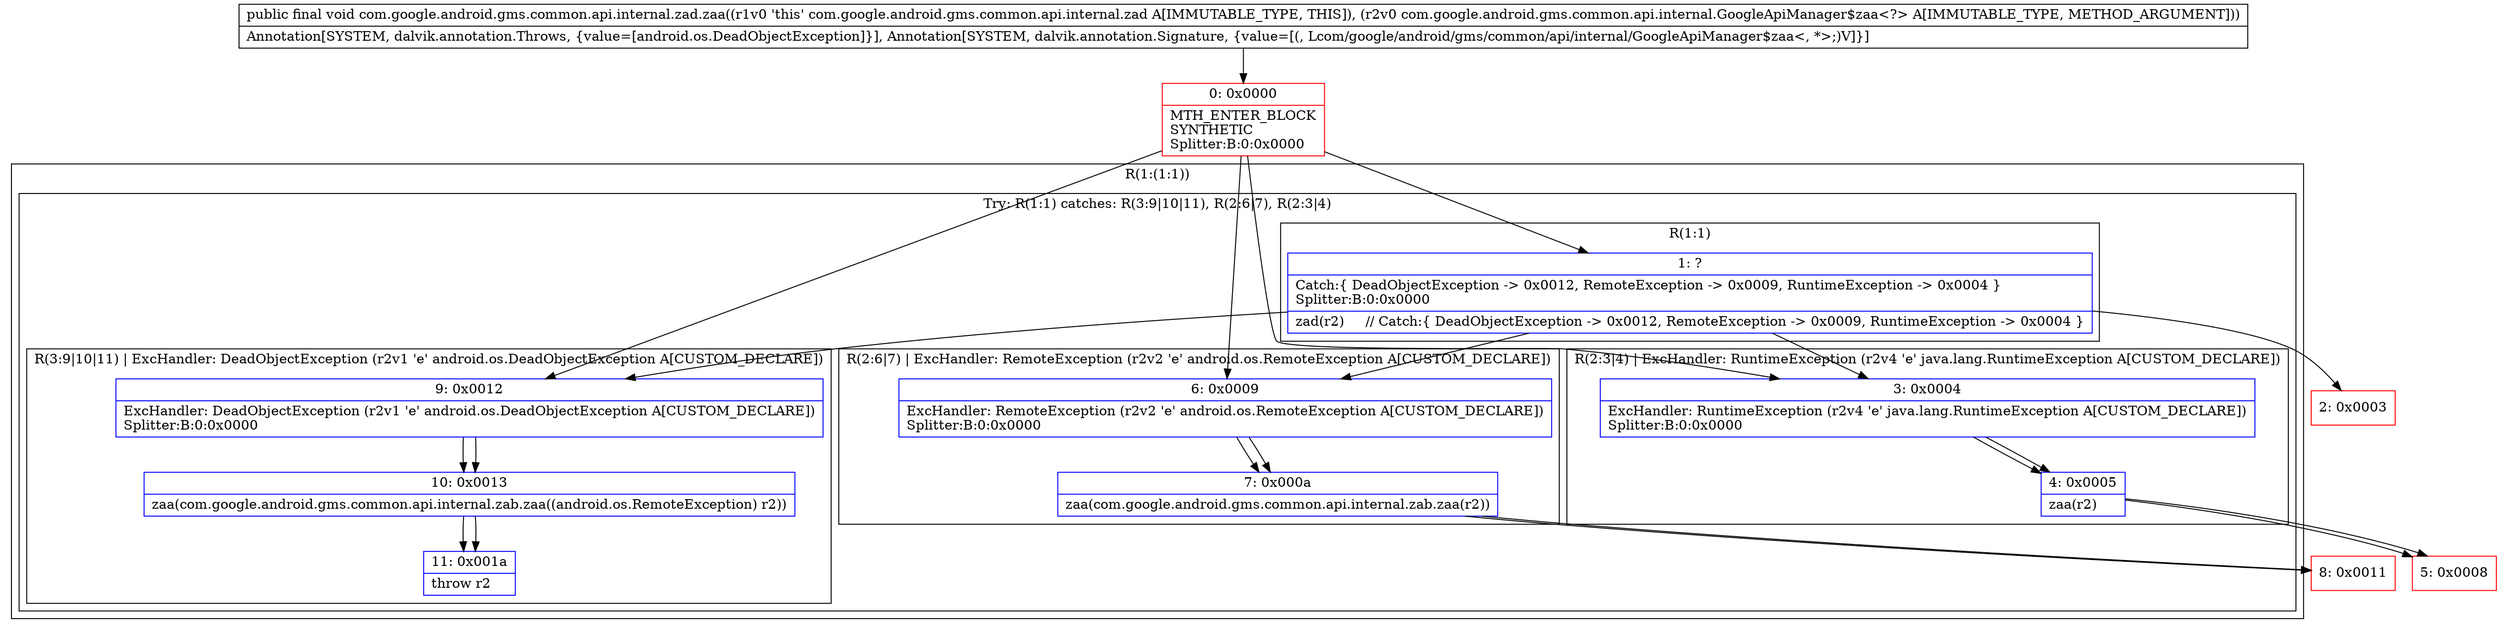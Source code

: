 digraph "CFG forcom.google.android.gms.common.api.internal.zad.zaa(Lcom\/google\/android\/gms\/common\/api\/internal\/GoogleApiManager$zaa;)V" {
subgraph cluster_Region_2084519516 {
label = "R(1:(1:1))";
node [shape=record,color=blue];
subgraph cluster_TryCatchRegion_1148456702 {
label = "Try: R(1:1) catches: R(3:9|10|11), R(2:6|7), R(2:3|4)";
node [shape=record,color=blue];
subgraph cluster_Region_1532643600 {
label = "R(1:1)";
node [shape=record,color=blue];
Node_1 [shape=record,label="{1\:\ ?|Catch:\{ DeadObjectException \-\> 0x0012, RemoteException \-\> 0x0009, RuntimeException \-\> 0x0004 \}\lSplitter:B:0:0x0000\l|zad(r2)     \/\/ Catch:\{ DeadObjectException \-\> 0x0012, RemoteException \-\> 0x0009, RuntimeException \-\> 0x0004 \}\l}"];
}
subgraph cluster_Region_767132950 {
label = "R(3:9|10|11) | ExcHandler: DeadObjectException (r2v1 'e' android.os.DeadObjectException A[CUSTOM_DECLARE])\l";
node [shape=record,color=blue];
Node_9 [shape=record,label="{9\:\ 0x0012|ExcHandler: DeadObjectException (r2v1 'e' android.os.DeadObjectException A[CUSTOM_DECLARE])\lSplitter:B:0:0x0000\l}"];
Node_10 [shape=record,label="{10\:\ 0x0013|zaa(com.google.android.gms.common.api.internal.zab.zaa((android.os.RemoteException) r2))\l}"];
Node_11 [shape=record,label="{11\:\ 0x001a|throw r2\l}"];
}
subgraph cluster_Region_686920483 {
label = "R(2:6|7) | ExcHandler: RemoteException (r2v2 'e' android.os.RemoteException A[CUSTOM_DECLARE])\l";
node [shape=record,color=blue];
Node_6 [shape=record,label="{6\:\ 0x0009|ExcHandler: RemoteException (r2v2 'e' android.os.RemoteException A[CUSTOM_DECLARE])\lSplitter:B:0:0x0000\l}"];
Node_7 [shape=record,label="{7\:\ 0x000a|zaa(com.google.android.gms.common.api.internal.zab.zaa(r2))\l}"];
}
subgraph cluster_Region_1284930365 {
label = "R(2:3|4) | ExcHandler: RuntimeException (r2v4 'e' java.lang.RuntimeException A[CUSTOM_DECLARE])\l";
node [shape=record,color=blue];
Node_3 [shape=record,label="{3\:\ 0x0004|ExcHandler: RuntimeException (r2v4 'e' java.lang.RuntimeException A[CUSTOM_DECLARE])\lSplitter:B:0:0x0000\l}"];
Node_4 [shape=record,label="{4\:\ 0x0005|zaa(r2)\l}"];
}
}
}
subgraph cluster_Region_767132950 {
label = "R(3:9|10|11) | ExcHandler: DeadObjectException (r2v1 'e' android.os.DeadObjectException A[CUSTOM_DECLARE])\l";
node [shape=record,color=blue];
Node_9 [shape=record,label="{9\:\ 0x0012|ExcHandler: DeadObjectException (r2v1 'e' android.os.DeadObjectException A[CUSTOM_DECLARE])\lSplitter:B:0:0x0000\l}"];
Node_10 [shape=record,label="{10\:\ 0x0013|zaa(com.google.android.gms.common.api.internal.zab.zaa((android.os.RemoteException) r2))\l}"];
Node_11 [shape=record,label="{11\:\ 0x001a|throw r2\l}"];
}
subgraph cluster_Region_686920483 {
label = "R(2:6|7) | ExcHandler: RemoteException (r2v2 'e' android.os.RemoteException A[CUSTOM_DECLARE])\l";
node [shape=record,color=blue];
Node_6 [shape=record,label="{6\:\ 0x0009|ExcHandler: RemoteException (r2v2 'e' android.os.RemoteException A[CUSTOM_DECLARE])\lSplitter:B:0:0x0000\l}"];
Node_7 [shape=record,label="{7\:\ 0x000a|zaa(com.google.android.gms.common.api.internal.zab.zaa(r2))\l}"];
}
subgraph cluster_Region_1284930365 {
label = "R(2:3|4) | ExcHandler: RuntimeException (r2v4 'e' java.lang.RuntimeException A[CUSTOM_DECLARE])\l";
node [shape=record,color=blue];
Node_3 [shape=record,label="{3\:\ 0x0004|ExcHandler: RuntimeException (r2v4 'e' java.lang.RuntimeException A[CUSTOM_DECLARE])\lSplitter:B:0:0x0000\l}"];
Node_4 [shape=record,label="{4\:\ 0x0005|zaa(r2)\l}"];
}
Node_0 [shape=record,color=red,label="{0\:\ 0x0000|MTH_ENTER_BLOCK\lSYNTHETIC\lSplitter:B:0:0x0000\l}"];
Node_2 [shape=record,color=red,label="{2\:\ 0x0003}"];
Node_5 [shape=record,color=red,label="{5\:\ 0x0008}"];
Node_8 [shape=record,color=red,label="{8\:\ 0x0011}"];
MethodNode[shape=record,label="{public final void com.google.android.gms.common.api.internal.zad.zaa((r1v0 'this' com.google.android.gms.common.api.internal.zad A[IMMUTABLE_TYPE, THIS]), (r2v0 com.google.android.gms.common.api.internal.GoogleApiManager$zaa\<?\> A[IMMUTABLE_TYPE, METHOD_ARGUMENT]))  | Annotation[SYSTEM, dalvik.annotation.Throws, \{value=[android.os.DeadObjectException]\}], Annotation[SYSTEM, dalvik.annotation.Signature, \{value=[(, Lcom\/google\/android\/gms\/common\/api\/internal\/GoogleApiManager$zaa\<, *\>;)V]\}]\l}"];
MethodNode -> Node_0;
Node_1 -> Node_2;
Node_1 -> Node_9;
Node_1 -> Node_6;
Node_1 -> Node_3;
Node_9 -> Node_10;
Node_10 -> Node_11;
Node_6 -> Node_7;
Node_7 -> Node_8;
Node_3 -> Node_4;
Node_4 -> Node_5;
Node_9 -> Node_10;
Node_10 -> Node_11;
Node_6 -> Node_7;
Node_7 -> Node_8;
Node_3 -> Node_4;
Node_4 -> Node_5;
Node_0 -> Node_1;
Node_0 -> Node_9;
Node_0 -> Node_6;
Node_0 -> Node_3;
}

